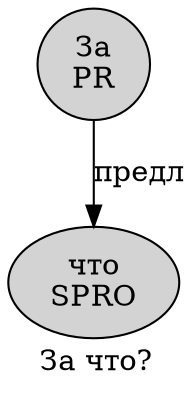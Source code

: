 digraph SENTENCE_3164 {
	graph [label="За что?"]
	node [style=filled]
		0 [label="За
PR" color="" fillcolor=lightgray penwidth=1 shape=ellipse]
		1 [label="что
SPRO" color="" fillcolor=lightgray penwidth=1 shape=ellipse]
			0 -> 1 [label="предл"]
}